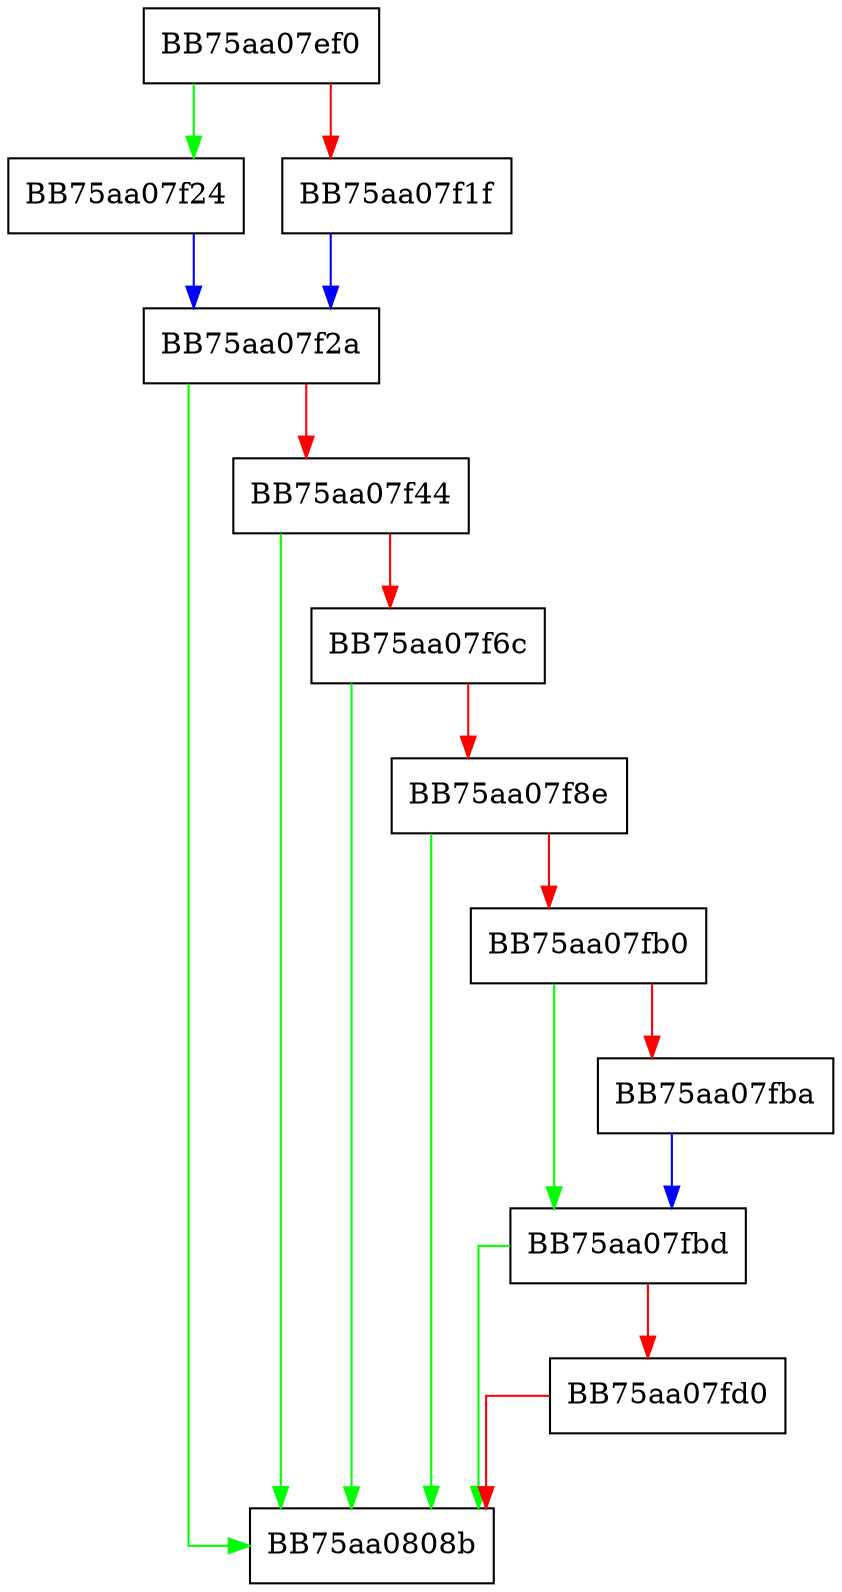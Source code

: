 digraph CanonicalizePath {
  node [shape="box"];
  graph [splines=ortho];
  BB75aa07ef0 -> BB75aa07f24 [color="green"];
  BB75aa07ef0 -> BB75aa07f1f [color="red"];
  BB75aa07f1f -> BB75aa07f2a [color="blue"];
  BB75aa07f24 -> BB75aa07f2a [color="blue"];
  BB75aa07f2a -> BB75aa0808b [color="green"];
  BB75aa07f2a -> BB75aa07f44 [color="red"];
  BB75aa07f44 -> BB75aa0808b [color="green"];
  BB75aa07f44 -> BB75aa07f6c [color="red"];
  BB75aa07f6c -> BB75aa0808b [color="green"];
  BB75aa07f6c -> BB75aa07f8e [color="red"];
  BB75aa07f8e -> BB75aa0808b [color="green"];
  BB75aa07f8e -> BB75aa07fb0 [color="red"];
  BB75aa07fb0 -> BB75aa07fbd [color="green"];
  BB75aa07fb0 -> BB75aa07fba [color="red"];
  BB75aa07fba -> BB75aa07fbd [color="blue"];
  BB75aa07fbd -> BB75aa0808b [color="green"];
  BB75aa07fbd -> BB75aa07fd0 [color="red"];
  BB75aa07fd0 -> BB75aa0808b [color="red"];
}